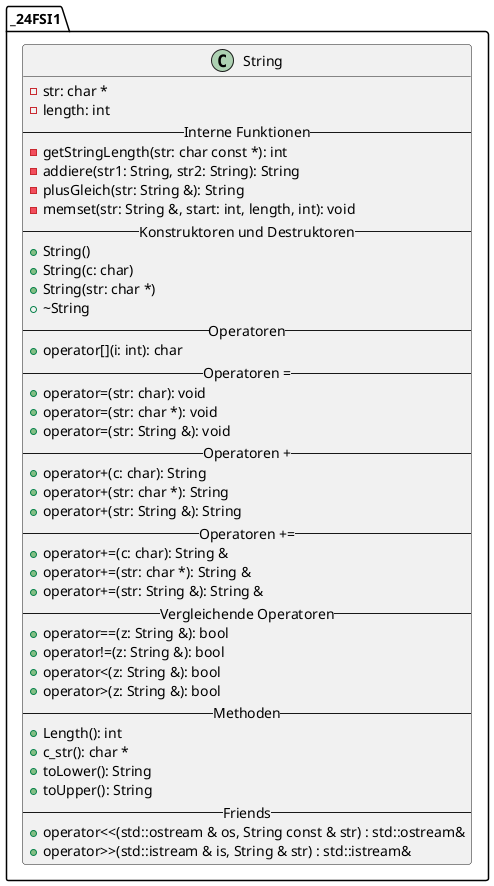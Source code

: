 @startuml
'https://plantuml.com/class-diagram
set namespaceSeparator ::
class _24FSI1::String {
-str: char *
-length: int
-- Interne Funktionen --
-getStringLength(str: char const *): int
-addiere(str1: String, str2: String): String
-plusGleich(str: String &): String
-memset(str: String &, start: int, length, int): void
-- Konstruktoren und Destruktoren --
+String()
+String(c: char)
+String(str: char *)
+~String
-- Operatoren --
+operator[](i: int): char
-- Operatoren = --
+operator=(str: char): void
+operator=(str: char *): void
+operator=(str: String &): void
-- Operatoren + --
+operator+(c: char): String
+operator+(str: char *): String
+operator+(str: String &): String
-- Operatoren += --
+operator+=(c: char): String &
+operator+=(str: char *): String &
+operator+=(str: String &): String &
-- Vergleichende Operatoren --
+operator==(z: String &): bool
+operator!=(z: String &): bool
+operator<(z: String &): bool
+operator>(z: String &): bool
-- Methoden --
+Length(): int
+c_str(): char *
+toLower(): String
+toUpper(): String
-- Friends --
+operator<<(std::ostream & os, String const & str) : std::ostream&
+operator>>(std::istream & is, String & str) : std::istream&
}
}
@enduml